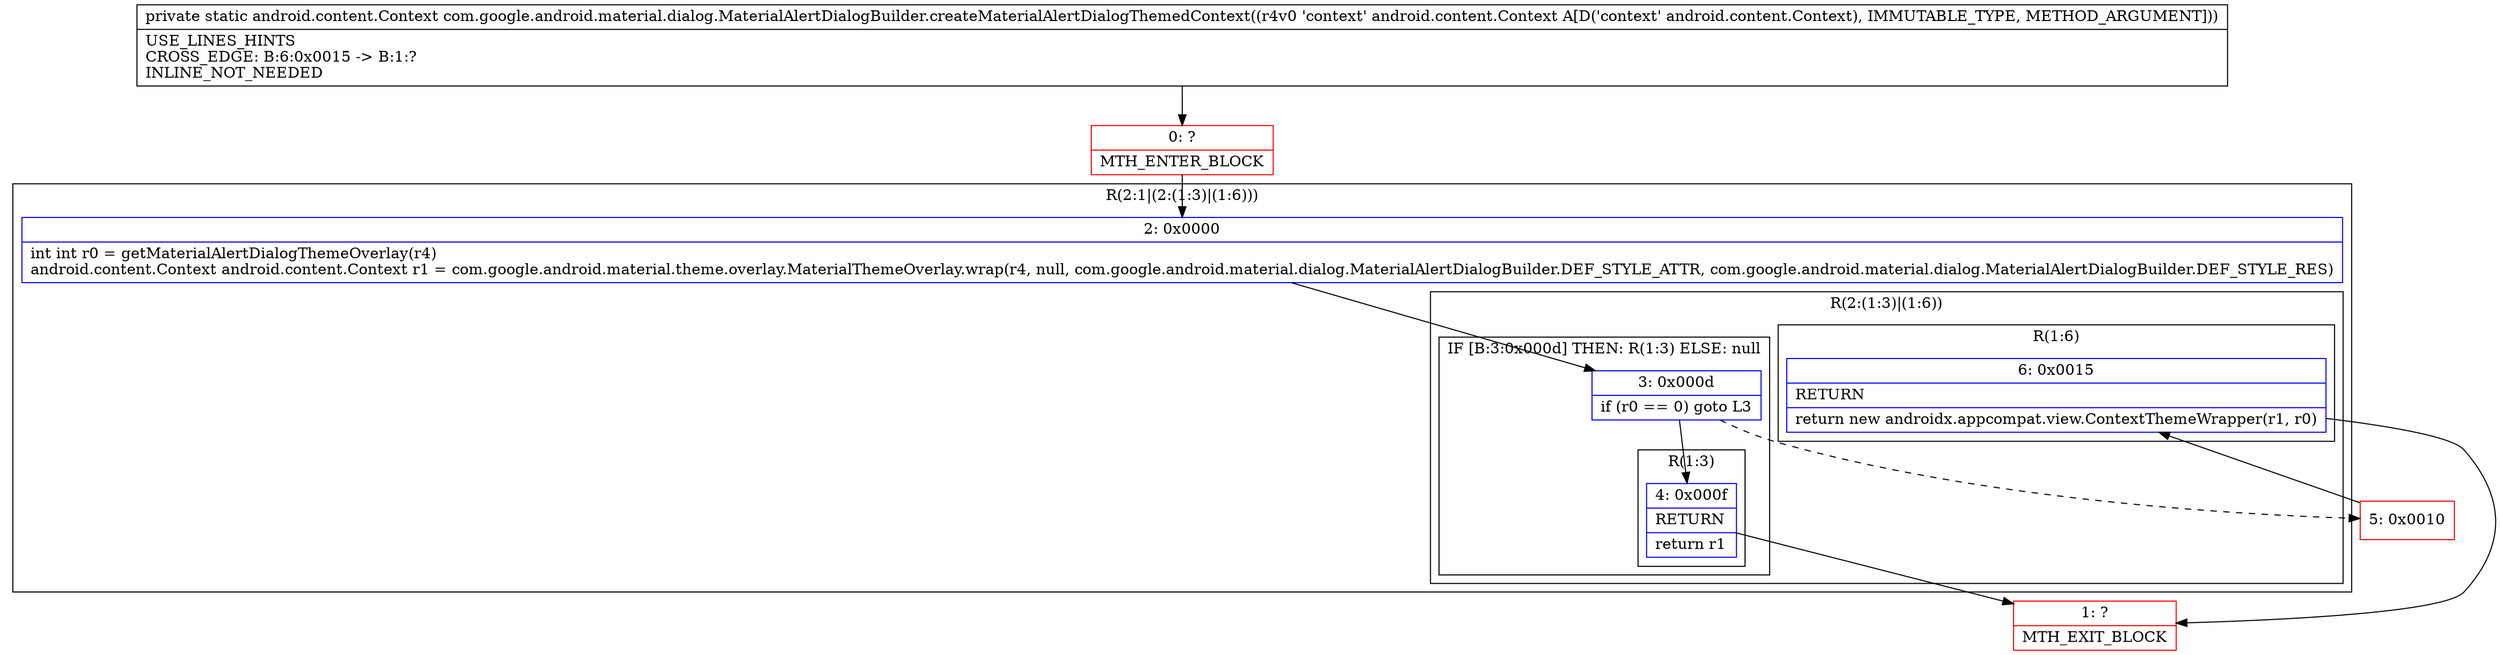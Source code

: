 digraph "CFG forcom.google.android.material.dialog.MaterialAlertDialogBuilder.createMaterialAlertDialogThemedContext(Landroid\/content\/Context;)Landroid\/content\/Context;" {
subgraph cluster_Region_30912832 {
label = "R(2:1|(2:(1:3)|(1:6)))";
node [shape=record,color=blue];
Node_2 [shape=record,label="{2\:\ 0x0000|int int r0 = getMaterialAlertDialogThemeOverlay(r4)\landroid.content.Context android.content.Context r1 = com.google.android.material.theme.overlay.MaterialThemeOverlay.wrap(r4, null, com.google.android.material.dialog.MaterialAlertDialogBuilder.DEF_STYLE_ATTR, com.google.android.material.dialog.MaterialAlertDialogBuilder.DEF_STYLE_RES)\l}"];
subgraph cluster_Region_1176006279 {
label = "R(2:(1:3)|(1:6))";
node [shape=record,color=blue];
subgraph cluster_IfRegion_381499622 {
label = "IF [B:3:0x000d] THEN: R(1:3) ELSE: null";
node [shape=record,color=blue];
Node_3 [shape=record,label="{3\:\ 0x000d|if (r0 == 0) goto L3\l}"];
subgraph cluster_Region_360176257 {
label = "R(1:3)";
node [shape=record,color=blue];
Node_4 [shape=record,label="{4\:\ 0x000f|RETURN\l|return r1\l}"];
}
}
subgraph cluster_Region_879187346 {
label = "R(1:6)";
node [shape=record,color=blue];
Node_6 [shape=record,label="{6\:\ 0x0015|RETURN\l|return new androidx.appcompat.view.ContextThemeWrapper(r1, r0)\l}"];
}
}
}
Node_0 [shape=record,color=red,label="{0\:\ ?|MTH_ENTER_BLOCK\l}"];
Node_1 [shape=record,color=red,label="{1\:\ ?|MTH_EXIT_BLOCK\l}"];
Node_5 [shape=record,color=red,label="{5\:\ 0x0010}"];
MethodNode[shape=record,label="{private static android.content.Context com.google.android.material.dialog.MaterialAlertDialogBuilder.createMaterialAlertDialogThemedContext((r4v0 'context' android.content.Context A[D('context' android.content.Context), IMMUTABLE_TYPE, METHOD_ARGUMENT]))  | USE_LINES_HINTS\lCROSS_EDGE: B:6:0x0015 \-\> B:1:?\lINLINE_NOT_NEEDED\l}"];
MethodNode -> Node_0;Node_2 -> Node_3;
Node_3 -> Node_4;
Node_3 -> Node_5[style=dashed];
Node_4 -> Node_1;
Node_6 -> Node_1;
Node_0 -> Node_2;
Node_5 -> Node_6;
}

